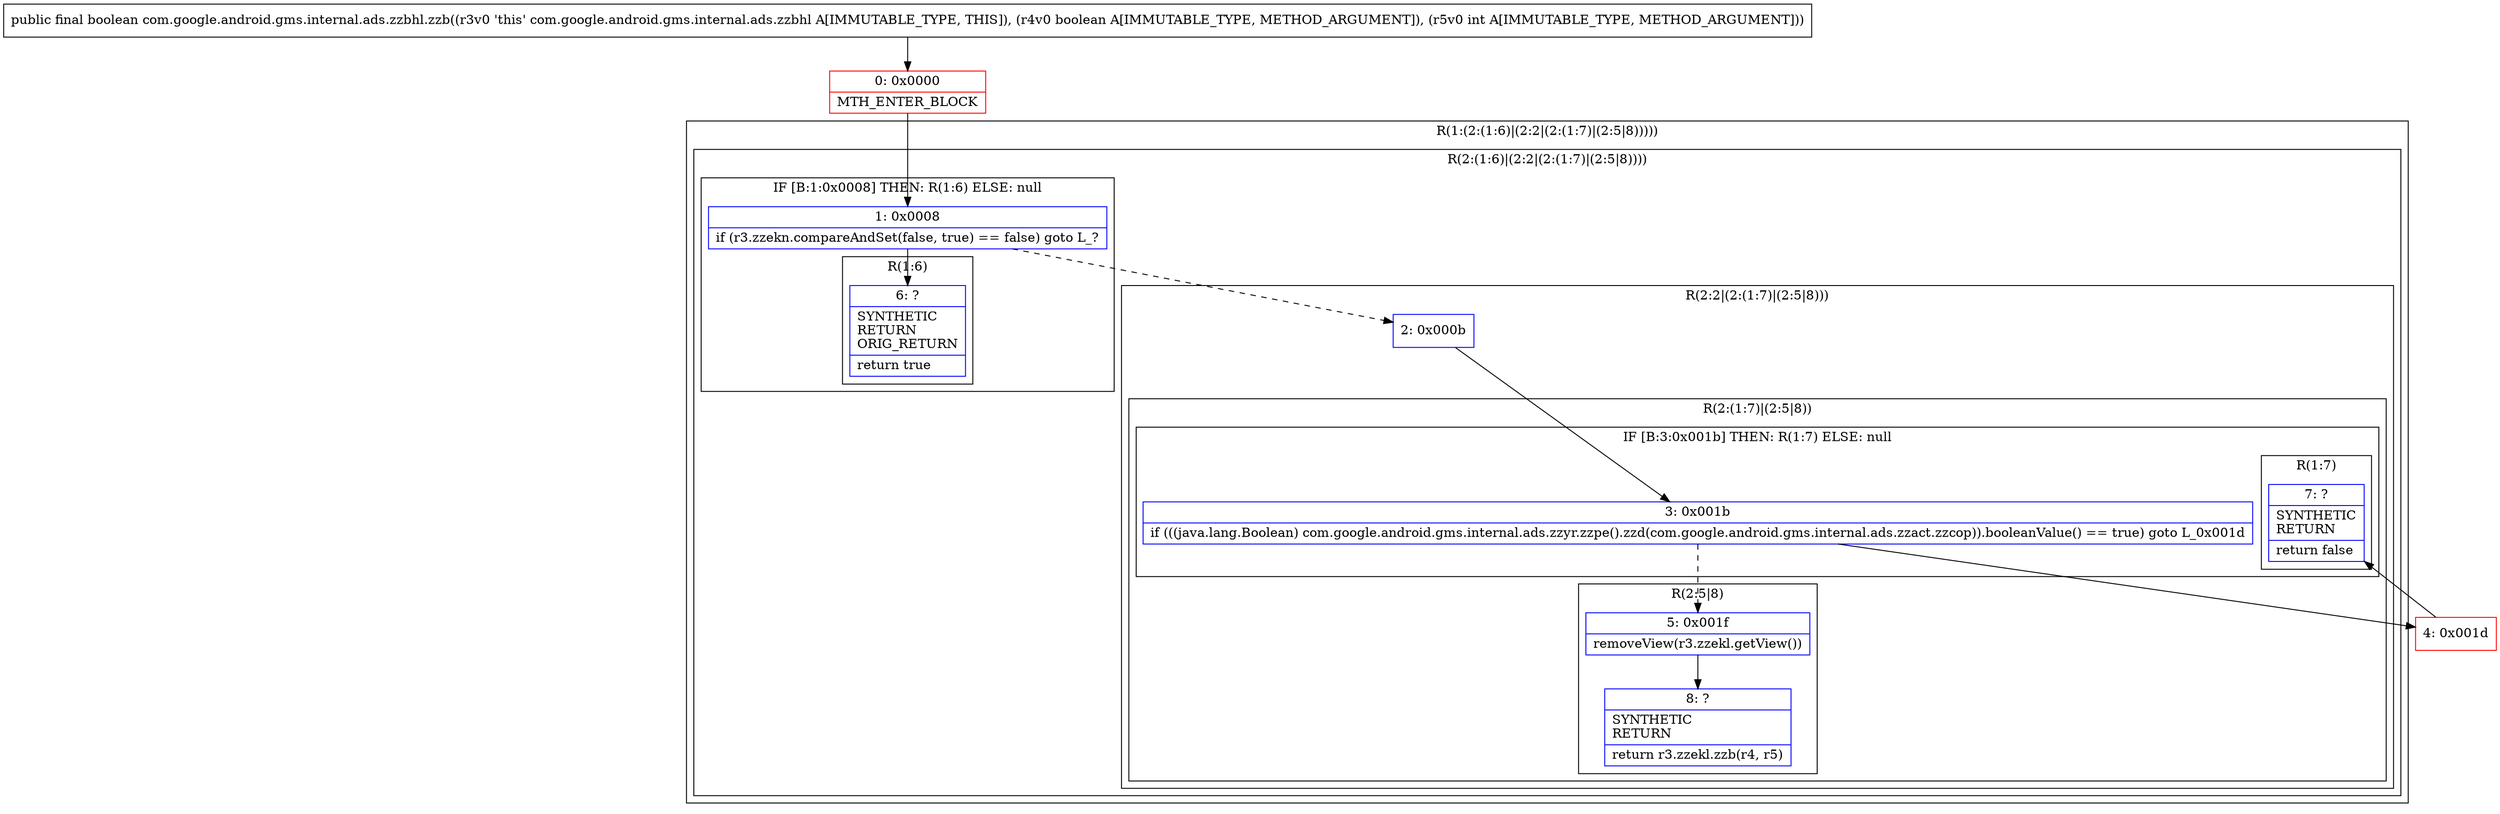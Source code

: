 digraph "CFG forcom.google.android.gms.internal.ads.zzbhl.zzb(ZI)Z" {
subgraph cluster_Region_1650574431 {
label = "R(1:(2:(1:6)|(2:2|(2:(1:7)|(2:5|8)))))";
node [shape=record,color=blue];
subgraph cluster_Region_686443487 {
label = "R(2:(1:6)|(2:2|(2:(1:7)|(2:5|8))))";
node [shape=record,color=blue];
subgraph cluster_IfRegion_1772547226 {
label = "IF [B:1:0x0008] THEN: R(1:6) ELSE: null";
node [shape=record,color=blue];
Node_1 [shape=record,label="{1\:\ 0x0008|if (r3.zzekn.compareAndSet(false, true) == false) goto L_?\l}"];
subgraph cluster_Region_1655895032 {
label = "R(1:6)";
node [shape=record,color=blue];
Node_6 [shape=record,label="{6\:\ ?|SYNTHETIC\lRETURN\lORIG_RETURN\l|return true\l}"];
}
}
subgraph cluster_Region_245203149 {
label = "R(2:2|(2:(1:7)|(2:5|8)))";
node [shape=record,color=blue];
Node_2 [shape=record,label="{2\:\ 0x000b}"];
subgraph cluster_Region_1960019570 {
label = "R(2:(1:7)|(2:5|8))";
node [shape=record,color=blue];
subgraph cluster_IfRegion_709846606 {
label = "IF [B:3:0x001b] THEN: R(1:7) ELSE: null";
node [shape=record,color=blue];
Node_3 [shape=record,label="{3\:\ 0x001b|if (((java.lang.Boolean) com.google.android.gms.internal.ads.zzyr.zzpe().zzd(com.google.android.gms.internal.ads.zzact.zzcop)).booleanValue() == true) goto L_0x001d\l}"];
subgraph cluster_Region_1603759564 {
label = "R(1:7)";
node [shape=record,color=blue];
Node_7 [shape=record,label="{7\:\ ?|SYNTHETIC\lRETURN\l|return false\l}"];
}
}
subgraph cluster_Region_1039013147 {
label = "R(2:5|8)";
node [shape=record,color=blue];
Node_5 [shape=record,label="{5\:\ 0x001f|removeView(r3.zzekl.getView())\l}"];
Node_8 [shape=record,label="{8\:\ ?|SYNTHETIC\lRETURN\l|return r3.zzekl.zzb(r4, r5)\l}"];
}
}
}
}
}
Node_0 [shape=record,color=red,label="{0\:\ 0x0000|MTH_ENTER_BLOCK\l}"];
Node_4 [shape=record,color=red,label="{4\:\ 0x001d}"];
MethodNode[shape=record,label="{public final boolean com.google.android.gms.internal.ads.zzbhl.zzb((r3v0 'this' com.google.android.gms.internal.ads.zzbhl A[IMMUTABLE_TYPE, THIS]), (r4v0 boolean A[IMMUTABLE_TYPE, METHOD_ARGUMENT]), (r5v0 int A[IMMUTABLE_TYPE, METHOD_ARGUMENT])) }"];
MethodNode -> Node_0;
Node_1 -> Node_2[style=dashed];
Node_1 -> Node_6;
Node_2 -> Node_3;
Node_3 -> Node_4;
Node_3 -> Node_5[style=dashed];
Node_5 -> Node_8;
Node_0 -> Node_1;
Node_4 -> Node_7;
}


